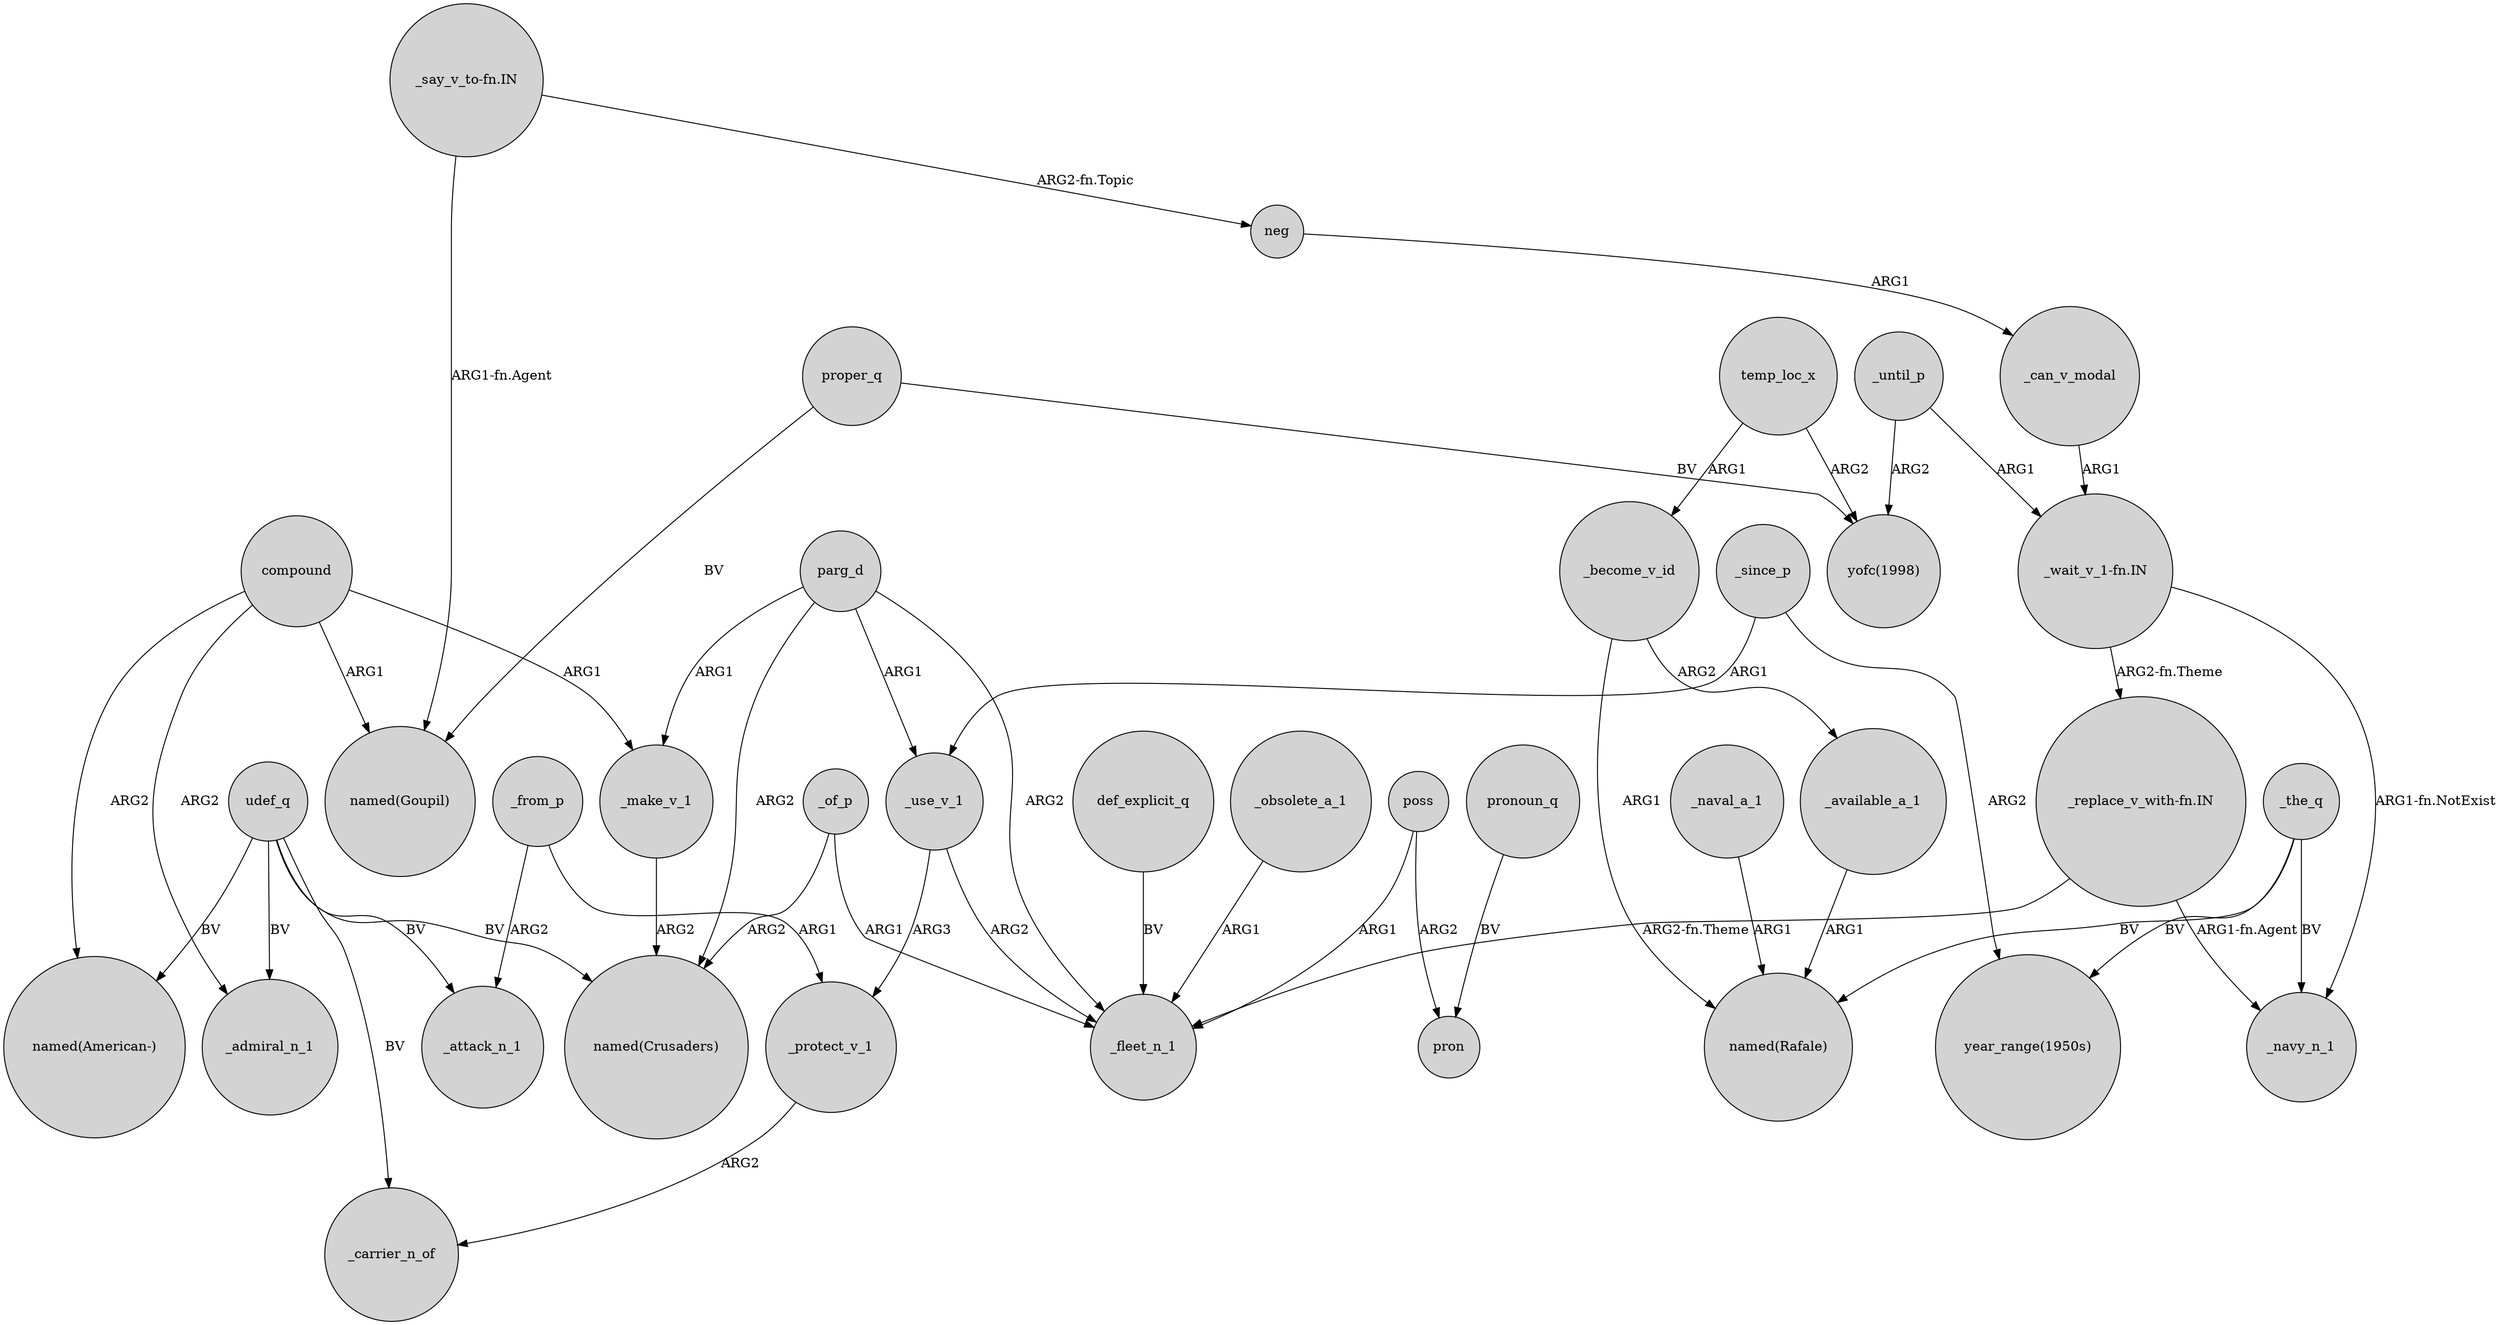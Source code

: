 digraph {
	node [shape=circle style=filled]
	_from_p -> _protect_v_1 [label=ARG1]
	parg_d -> _use_v_1 [label=ARG1]
	_use_v_1 -> _protect_v_1 [label=ARG3]
	_become_v_id -> "named(Rafale)" [label=ARG1]
	_available_a_1 -> "named(Rafale)" [label=ARG1]
	compound -> "named(Goupil)" [label=ARG1]
	"_replace_v_with-fn.IN" -> _fleet_n_1 [label="ARG2-fn.Theme"]
	poss -> pron [label=ARG2]
	_can_v_modal -> "_wait_v_1-fn.IN" [label=ARG1]
	temp_loc_x -> "yofc(1998)" [label=ARG2]
	_of_p -> _fleet_n_1 [label=ARG1]
	_make_v_1 -> "named(Crusaders)" [label=ARG2]
	_use_v_1 -> _fleet_n_1 [label=ARG2]
	_naval_a_1 -> "named(Rafale)" [label=ARG1]
	_until_p -> "yofc(1998)" [label=ARG2]
	_obsolete_a_1 -> _fleet_n_1 [label=ARG1]
	proper_q -> "yofc(1998)" [label=BV]
	"_replace_v_with-fn.IN" -> _navy_n_1 [label="ARG1-fn.Agent"]
	udef_q -> _admiral_n_1 [label=BV]
	compound -> _admiral_n_1 [label=ARG2]
	_since_p -> "year_range(1950s)" [label=ARG2]
	def_explicit_q -> _fleet_n_1 [label=BV]
	_the_q -> _navy_n_1 [label=BV]
	pronoun_q -> pron [label=BV]
	"_wait_v_1-fn.IN" -> "_replace_v_with-fn.IN" [label="ARG2-fn.Theme"]
	temp_loc_x -> _become_v_id [label=ARG1]
	_become_v_id -> _available_a_1 [label=ARG2]
	parg_d -> "named(Crusaders)" [label=ARG2]
	_until_p -> "_wait_v_1-fn.IN" [label=ARG1]
	_from_p -> _attack_n_1 [label=ARG2]
	compound -> "named(American-)" [label=ARG2]
	udef_q -> "named(American-)" [label=BV]
	_since_p -> _use_v_1 [label=ARG1]
	parg_d -> _fleet_n_1 [label=ARG2]
	proper_q -> "named(Goupil)" [label=BV]
	poss -> _fleet_n_1 [label=ARG1]
	"_say_v_to-fn.IN" -> neg [label="ARG2-fn.Topic"]
	udef_q -> _carrier_n_of [label=BV]
	_the_q -> "named(Rafale)" [label=BV]
	"_say_v_to-fn.IN" -> "named(Goupil)" [label="ARG1-fn.Agent"]
	parg_d -> _make_v_1 [label=ARG1]
	compound -> _make_v_1 [label=ARG1]
	udef_q -> _attack_n_1 [label=BV]
	udef_q -> "named(Crusaders)" [label=BV]
	_of_p -> "named(Crusaders)" [label=ARG2]
	neg -> _can_v_modal [label=ARG1]
	_protect_v_1 -> _carrier_n_of [label=ARG2]
	"_wait_v_1-fn.IN" -> _navy_n_1 [label="ARG1-fn.NotExist"]
	_the_q -> "year_range(1950s)" [label=BV]
}
